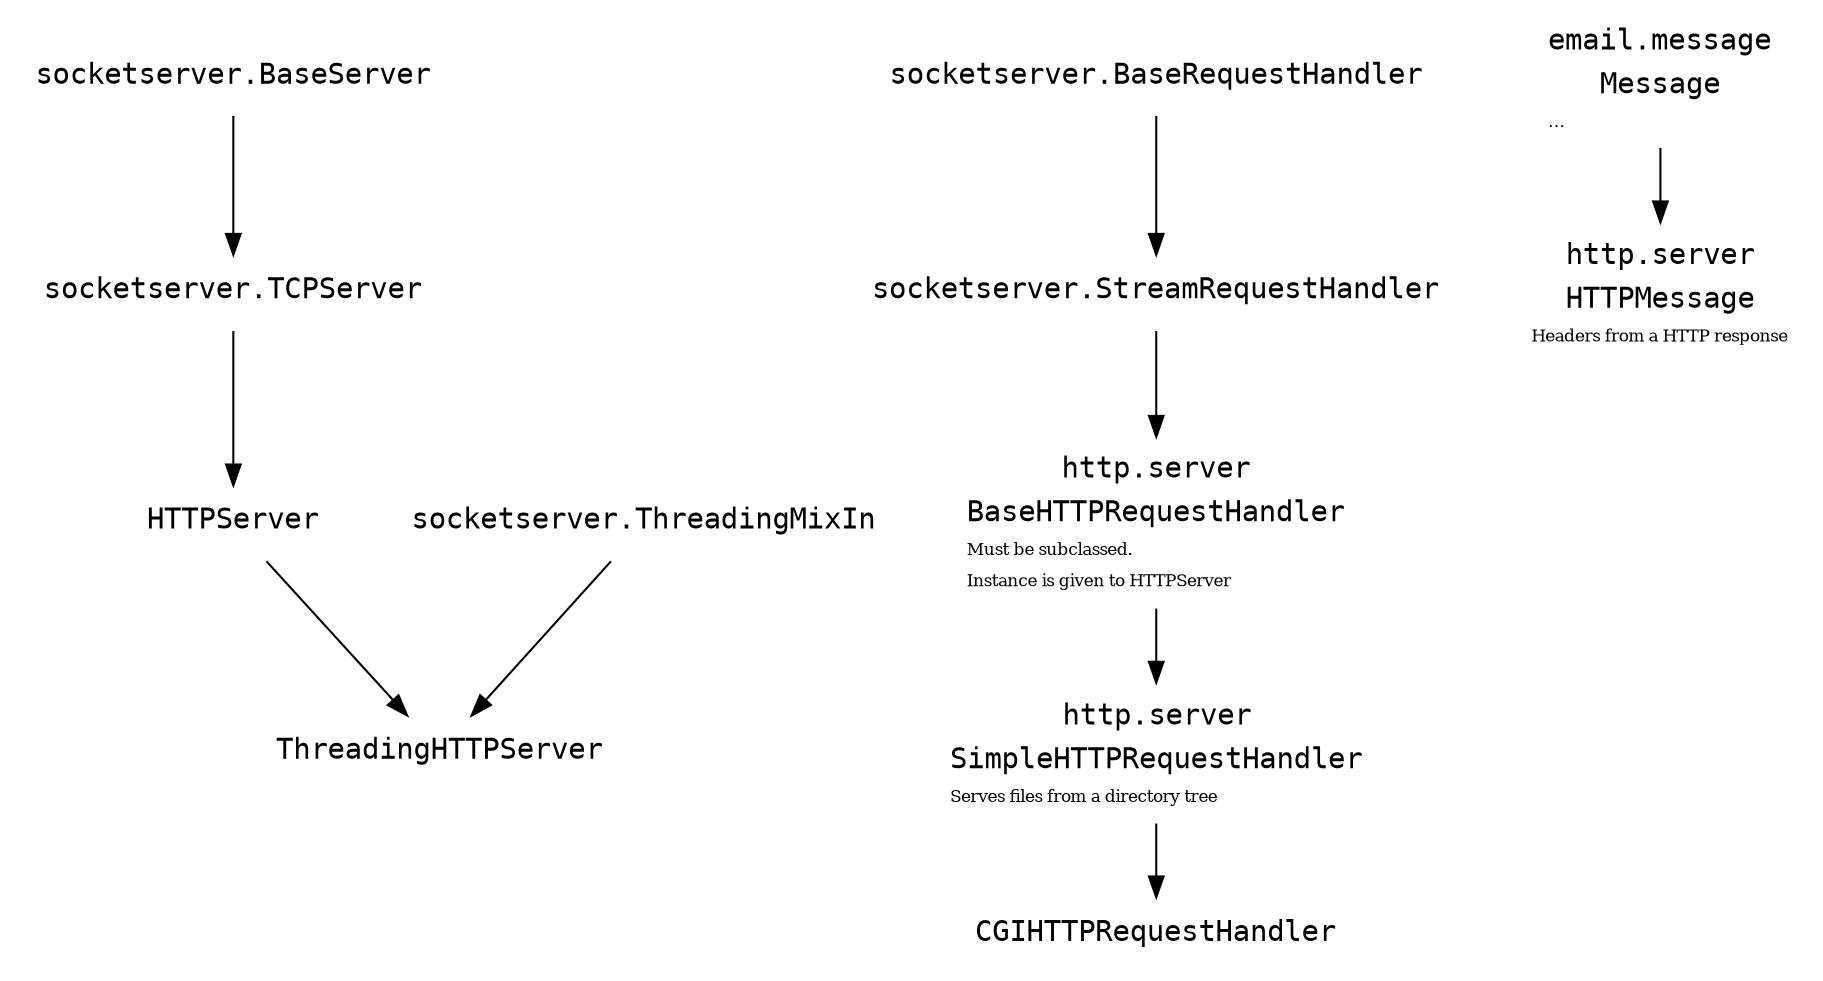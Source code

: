 // dot hierarchy.dot -T pdf -o hierarchy.pdf

digraph {

  node [shape=none]

  socketserver_BaseServer[ label=< <font face="Courier">socketserver.BaseServer</font> >]
  socketserver_TCPServer[ label=< <font face="Courier">socketserver.TCPServer</font> >]
  socketserver_ThreadingMixIn[ label=< <font face="Courier">socketserver.ThreadingMixIn</font> >]
  socketserver_BaseRequestHandler[ label=< <font face="Courier">socketserver.BaseRequestHandler</font> >]
  socketserver_StreamRequestHandler[ label=< <font face="Courier">socketserver.StreamRequestHandler</font> >]

  HTTPServer [ label=< <font face="Courier">HTTPServer</font> >]
  ThreadingHTTPServer [ label=< <font face="Courier">ThreadingHTTPServer</font> >]

  BaseHTTPRequestHandler [ label=< <table border="0">
    <tr><td><font face="courier">http.server</font></td></tr>
    <tr><td><font face="courier">BaseHTTPRequestHandler</font></td></tr>
    <tr><td align="left"><font point-size="8">Must be subclassed.</font></td></tr>
    <tr><td align="left"><font point-size="8">Instance is given to HTTPServer</font></td></tr>
  </table> > ]


  SimpleHTTPRequestHandler [ label=< <table border="0">
    <tr><td><font face="courier">http.server</font></td></tr>
    <tr><td><font face="courier">SimpleHTTPRequestHandler</font></td></tr>
    <tr><td align="left"><font point-size="8">Serves files from a directory tree</font></td></tr>
  </table> > ]


  email_message_Message [ label=< <table border="0">
    <tr><td><font face="courier">email.message</font></td></tr>
    <tr><td><font face="courier">Message</font></td></tr>
    <tr><td align="left"><font point-size="8">…</font></td></tr>
  </table> > ]

  HTTPMessage [ label=< <table border="0">
    <tr><td><font face="courier">http.server</font></td></tr>
    <tr><td><font face="courier">HTTPMessage</font></td></tr>
    <tr><td align="left"><font point-size="8">Headers from a HTTP response</font></td></tr>
  </table> > ]

  CGIHTTPRequestHandler [ label=< <font face="Courier">CGIHTTPRequestHandler</font> >]

  
  socketserver_BaseServer -> socketserver_TCPServer

  socketserver_TCPServer -> HTTPServer
  socketserver_ThreadingMixIn -> ThreadingHTTPServer
  socketserver_BaseRequestHandler -> socketserver_StreamRequestHandler
  socketserver_StreamRequestHandler -> BaseHTTPRequestHandler
  HTTPServer -> ThreadingHTTPServer

  BaseHTTPRequestHandler -> SimpleHTTPRequestHandler
  SimpleHTTPRequestHandler -> CGIHTTPRequestHandler

  email_message_Message -> HTTPMessage

}

